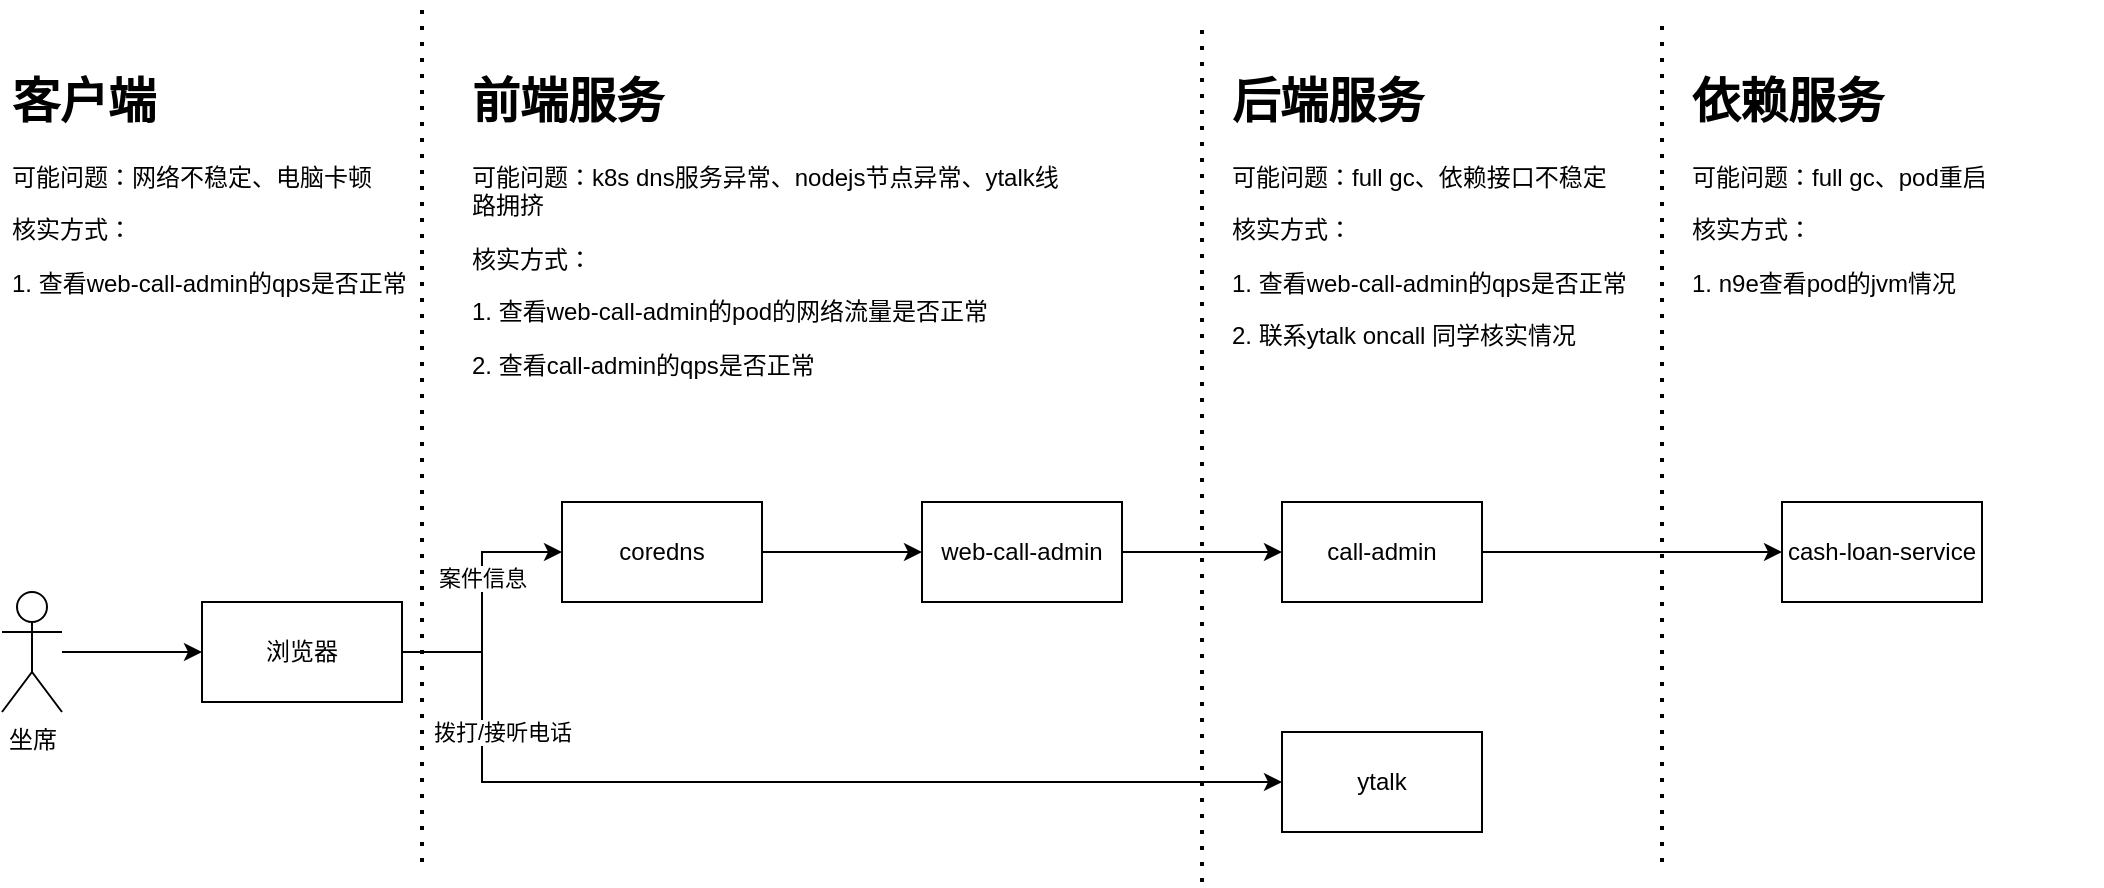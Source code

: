 <mxfile version="23.1.5" type="github">
  <diagram name="核心请求链路" id="FH6OObmb4caP7IBqAaaf">
    <mxGraphModel dx="1674" dy="1955" grid="1" gridSize="10" guides="1" tooltips="1" connect="1" arrows="1" fold="1" page="1" pageScale="1" pageWidth="827" pageHeight="1169" math="0" shadow="0">
      <root>
        <mxCell id="0" />
        <mxCell id="1" parent="0" />
        <mxCell id="-nqlCAgFx9GrrW5U2T4p-7" style="edgeStyle=orthogonalEdgeStyle;rounded=0;orthogonalLoop=1;jettySize=auto;html=1;entryX=0;entryY=0.5;entryDx=0;entryDy=0;" edge="1" parent="1" source="-nqlCAgFx9GrrW5U2T4p-5" target="-nqlCAgFx9GrrW5U2T4p-6">
          <mxGeometry relative="1" as="geometry" />
        </mxCell>
        <mxCell id="-nqlCAgFx9GrrW5U2T4p-5" value="坐席" style="shape=umlActor;verticalLabelPosition=bottom;verticalAlign=top;html=1;outlineConnect=0;" vertex="1" parent="1">
          <mxGeometry x="120" y="185" width="30" height="60" as="geometry" />
        </mxCell>
        <mxCell id="-nqlCAgFx9GrrW5U2T4p-9" value="" style="edgeStyle=orthogonalEdgeStyle;rounded=0;orthogonalLoop=1;jettySize=auto;html=1;" edge="1" parent="1" source="-nqlCAgFx9GrrW5U2T4p-6" target="-nqlCAgFx9GrrW5U2T4p-8">
          <mxGeometry relative="1" as="geometry" />
        </mxCell>
        <mxCell id="-nqlCAgFx9GrrW5U2T4p-22" value="案件信息" style="edgeLabel;html=1;align=center;verticalAlign=middle;resizable=0;points=[];" vertex="1" connectable="0" parent="-nqlCAgFx9GrrW5U2T4p-9">
          <mxGeometry x="0.185" relative="1" as="geometry">
            <mxPoint as="offset" />
          </mxGeometry>
        </mxCell>
        <mxCell id="-nqlCAgFx9GrrW5U2T4p-21" style="edgeStyle=orthogonalEdgeStyle;rounded=0;orthogonalLoop=1;jettySize=auto;html=1;entryX=0;entryY=0.5;entryDx=0;entryDy=0;" edge="1" parent="1" source="-nqlCAgFx9GrrW5U2T4p-6" target="-nqlCAgFx9GrrW5U2T4p-20">
          <mxGeometry relative="1" as="geometry">
            <Array as="points">
              <mxPoint x="360" y="215" />
              <mxPoint x="360" y="280" />
            </Array>
          </mxGeometry>
        </mxCell>
        <mxCell id="-nqlCAgFx9GrrW5U2T4p-23" value="拨打/接听电话" style="edgeLabel;html=1;align=center;verticalAlign=middle;resizable=0;points=[];" vertex="1" connectable="0" parent="-nqlCAgFx9GrrW5U2T4p-21">
          <mxGeometry x="-0.09" y="-1" relative="1" as="geometry">
            <mxPoint x="-115" y="-26" as="offset" />
          </mxGeometry>
        </mxCell>
        <mxCell id="-nqlCAgFx9GrrW5U2T4p-6" value="浏览器" style="rounded=0;whiteSpace=wrap;html=1;" vertex="1" parent="1">
          <mxGeometry x="220" y="190" width="100" height="50" as="geometry" />
        </mxCell>
        <mxCell id="-nqlCAgFx9GrrW5U2T4p-11" value="" style="edgeStyle=orthogonalEdgeStyle;rounded=0;orthogonalLoop=1;jettySize=auto;html=1;" edge="1" parent="1" source="-nqlCAgFx9GrrW5U2T4p-8" target="-nqlCAgFx9GrrW5U2T4p-10">
          <mxGeometry relative="1" as="geometry" />
        </mxCell>
        <mxCell id="-nqlCAgFx9GrrW5U2T4p-8" value="coredns" style="rounded=0;whiteSpace=wrap;html=1;" vertex="1" parent="1">
          <mxGeometry x="400" y="140" width="100" height="50" as="geometry" />
        </mxCell>
        <mxCell id="-nqlCAgFx9GrrW5U2T4p-13" value="" style="edgeStyle=orthogonalEdgeStyle;rounded=0;orthogonalLoop=1;jettySize=auto;html=1;" edge="1" parent="1" source="-nqlCAgFx9GrrW5U2T4p-10" target="-nqlCAgFx9GrrW5U2T4p-12">
          <mxGeometry relative="1" as="geometry" />
        </mxCell>
        <mxCell id="-nqlCAgFx9GrrW5U2T4p-10" value="web-call-admin" style="rounded=0;whiteSpace=wrap;html=1;" vertex="1" parent="1">
          <mxGeometry x="580" y="140" width="100" height="50" as="geometry" />
        </mxCell>
        <mxCell id="-nqlCAgFx9GrrW5U2T4p-17" value="" style="edgeStyle=orthogonalEdgeStyle;rounded=0;orthogonalLoop=1;jettySize=auto;html=1;" edge="1" parent="1" source="-nqlCAgFx9GrrW5U2T4p-12" target="-nqlCAgFx9GrrW5U2T4p-16">
          <mxGeometry relative="1" as="geometry" />
        </mxCell>
        <mxCell id="-nqlCAgFx9GrrW5U2T4p-12" value="call-admin" style="rounded=0;whiteSpace=wrap;html=1;" vertex="1" parent="1">
          <mxGeometry x="760" y="140" width="100" height="50" as="geometry" />
        </mxCell>
        <mxCell id="-nqlCAgFx9GrrW5U2T4p-16" value="cash-loan-service" style="rounded=0;whiteSpace=wrap;html=1;" vertex="1" parent="1">
          <mxGeometry x="1010" y="140" width="100" height="50" as="geometry" />
        </mxCell>
        <mxCell id="-nqlCAgFx9GrrW5U2T4p-20" value="ytalk" style="rounded=0;whiteSpace=wrap;html=1;" vertex="1" parent="1">
          <mxGeometry x="760" y="255" width="100" height="50" as="geometry" />
        </mxCell>
        <mxCell id="-nqlCAgFx9GrrW5U2T4p-24" value="" style="endArrow=none;dashed=1;html=1;dashPattern=1 3;strokeWidth=2;rounded=0;" edge="1" parent="1">
          <mxGeometry width="50" height="50" relative="1" as="geometry">
            <mxPoint x="330" y="320" as="sourcePoint" />
            <mxPoint x="330" y="-110" as="targetPoint" />
          </mxGeometry>
        </mxCell>
        <mxCell id="-nqlCAgFx9GrrW5U2T4p-25" value="" style="endArrow=none;dashed=1;html=1;dashPattern=1 3;strokeWidth=2;rounded=0;" edge="1" parent="1">
          <mxGeometry width="50" height="50" relative="1" as="geometry">
            <mxPoint x="720" y="330" as="sourcePoint" />
            <mxPoint x="720" y="-100" as="targetPoint" />
          </mxGeometry>
        </mxCell>
        <mxCell id="-nqlCAgFx9GrrW5U2T4p-26" value="" style="endArrow=none;dashed=1;html=1;dashPattern=1 3;strokeWidth=2;rounded=0;" edge="1" parent="1">
          <mxGeometry width="50" height="50" relative="1" as="geometry">
            <mxPoint x="950" y="320" as="sourcePoint" />
            <mxPoint x="950" y="-100" as="targetPoint" />
          </mxGeometry>
        </mxCell>
        <mxCell id="-nqlCAgFx9GrrW5U2T4p-27" value="&lt;h1&gt;客户端&lt;/h1&gt;&lt;p&gt;可能问题：网络不稳定、电脑卡顿&lt;/p&gt;&lt;p&gt;核实方式：&lt;/p&gt;&lt;p&gt;1. 查看web-call-admin的qps是否正常&lt;/p&gt;" style="text;html=1;spacing=5;spacingTop=-20;whiteSpace=wrap;overflow=hidden;rounded=0;" vertex="1" parent="1">
          <mxGeometry x="120" y="-80" width="210" height="145" as="geometry" />
        </mxCell>
        <mxCell id="-nqlCAgFx9GrrW5U2T4p-28" value="&lt;h1&gt;前端服务&lt;/h1&gt;&lt;p&gt;可能问题：k8s dns服务异常、nodejs节点异常、ytalk线路拥挤&lt;/p&gt;&lt;p&gt;核实方式：&lt;/p&gt;&lt;p&gt;1. 查看web-call-admin的pod的网络流量是否正常&lt;/p&gt;&lt;p&gt;2. 查看call-admin的qps是否正常&lt;/p&gt;" style="text;html=1;spacing=5;spacingTop=-20;whiteSpace=wrap;overflow=hidden;rounded=0;" vertex="1" parent="1">
          <mxGeometry x="350" y="-80" width="310" height="200" as="geometry" />
        </mxCell>
        <mxCell id="-nqlCAgFx9GrrW5U2T4p-29" value="&lt;h1&gt;后端服务&lt;/h1&gt;&lt;p&gt;可能问题：full gc、依赖接口不稳定&lt;/p&gt;&lt;p&gt;核实方式：&lt;/p&gt;&lt;p&gt;1. 查看web-call-admin的qps是否正常&lt;/p&gt;&lt;p&gt;2. 联系ytalk oncall 同学核实情况&lt;br&gt;&lt;/p&gt;" style="text;html=1;spacing=5;spacingTop=-20;whiteSpace=wrap;overflow=hidden;rounded=0;" vertex="1" parent="1">
          <mxGeometry x="730" y="-80" width="210" height="145" as="geometry" />
        </mxCell>
        <mxCell id="-nqlCAgFx9GrrW5U2T4p-30" value="&lt;h1&gt;依赖服务&lt;/h1&gt;&lt;p&gt;可能问题：full gc、pod重启&lt;/p&gt;&lt;p&gt;核实方式：&lt;/p&gt;&lt;p&gt;1. n9e查看pod的jvm情况&lt;/p&gt;" style="text;html=1;spacing=5;spacingTop=-20;whiteSpace=wrap;overflow=hidden;rounded=0;" vertex="1" parent="1">
          <mxGeometry x="960" y="-80" width="210" height="145" as="geometry" />
        </mxCell>
      </root>
    </mxGraphModel>
  </diagram>
</mxfile>
